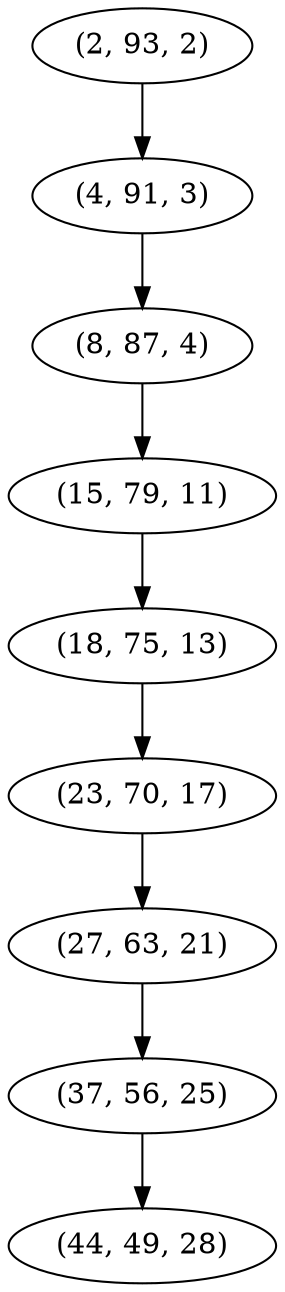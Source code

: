 digraph tree {
    "(2, 93, 2)";
    "(4, 91, 3)";
    "(8, 87, 4)";
    "(15, 79, 11)";
    "(18, 75, 13)";
    "(23, 70, 17)";
    "(27, 63, 21)";
    "(37, 56, 25)";
    "(44, 49, 28)";
    "(2, 93, 2)" -> "(4, 91, 3)";
    "(4, 91, 3)" -> "(8, 87, 4)";
    "(8, 87, 4)" -> "(15, 79, 11)";
    "(15, 79, 11)" -> "(18, 75, 13)";
    "(18, 75, 13)" -> "(23, 70, 17)";
    "(23, 70, 17)" -> "(27, 63, 21)";
    "(27, 63, 21)" -> "(37, 56, 25)";
    "(37, 56, 25)" -> "(44, 49, 28)";
}
